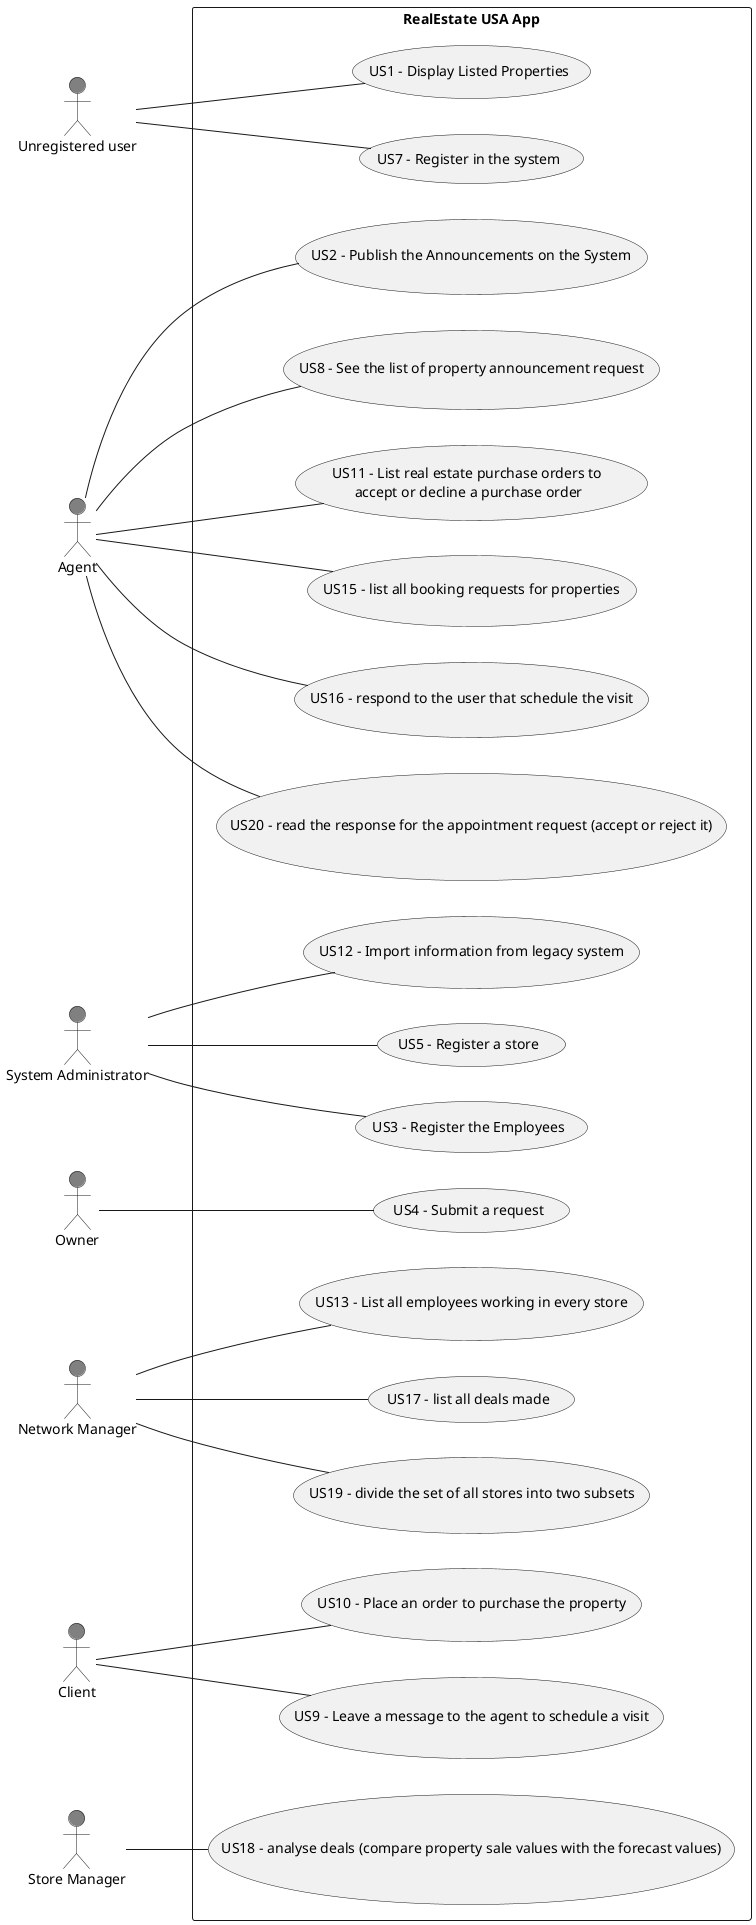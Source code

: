 @startuml
left to right direction

actor "Unregistered user" as unUser #grey
actor "Agent" as Agent #grey
actor "System Administrator" as Admin #grey
actor "Owner" as Owner #grey
actor "Network Manager" as NM #grey
actor "Client" as C #grey
actor "Store Manager" as SM #grey

rectangle "RealEstate USA App"{
 usecase "US1 - Display Listed Properties" as UC1
 usecase "US7 - Register in the system" as UC7
 usecase "US2 - Publish the Announcements on the System" as UC2
 usecase "US4 - Submit a request" as UC4
 usecase "US5 - Register a store" as UC5
 usecase "US8 - See the list of property announcement request" as UC8
 usecase "US9 - Leave a message to the agent to schedule a visit" as UC9
 usecase "US10 - Place an order to purchase the property" as UC10
 usecase "US12 - Import information from legacy system" as UC12
 usecase "US3 - Register the Employees" as UC3
 usecase "US11 - List real estate purchase orders to \naccept or decline a purchase order" as UC11
 usecase "US13 - List all employees working in every store" as UC13
 usecase "US15 - list all booking requests for properties" as UC15
 usecase "US16 - respond to the user that schedule the visit" as UC16
 usecase "US17 - list all deals made" as UC17
 usecase "US18 - analyse deals (compare property sale values with the forecast values)" as UC18
 usecase "US19 - divide the set of all stores into two subsets" as UC19
 usecase "US20 - read the response for the appointment request (accept or reject it)" as UC20
 }

 unUser -- UC1
 Agent -- UC2
 Admin -- UC5
 Admin -- UC3
 Owner -- UC4
 unUser -- UC7
 NM -- UC13
 NM -- UC17
 NM -- UC19
 Agent -- UC11
 Agent -- UC8
 Agent -- UC15
 Agent -- UC16
 Agent -- UC20
 C -- UC9
 C -- UC10
 SM -- UC18

Admin -- UC12
@enduml